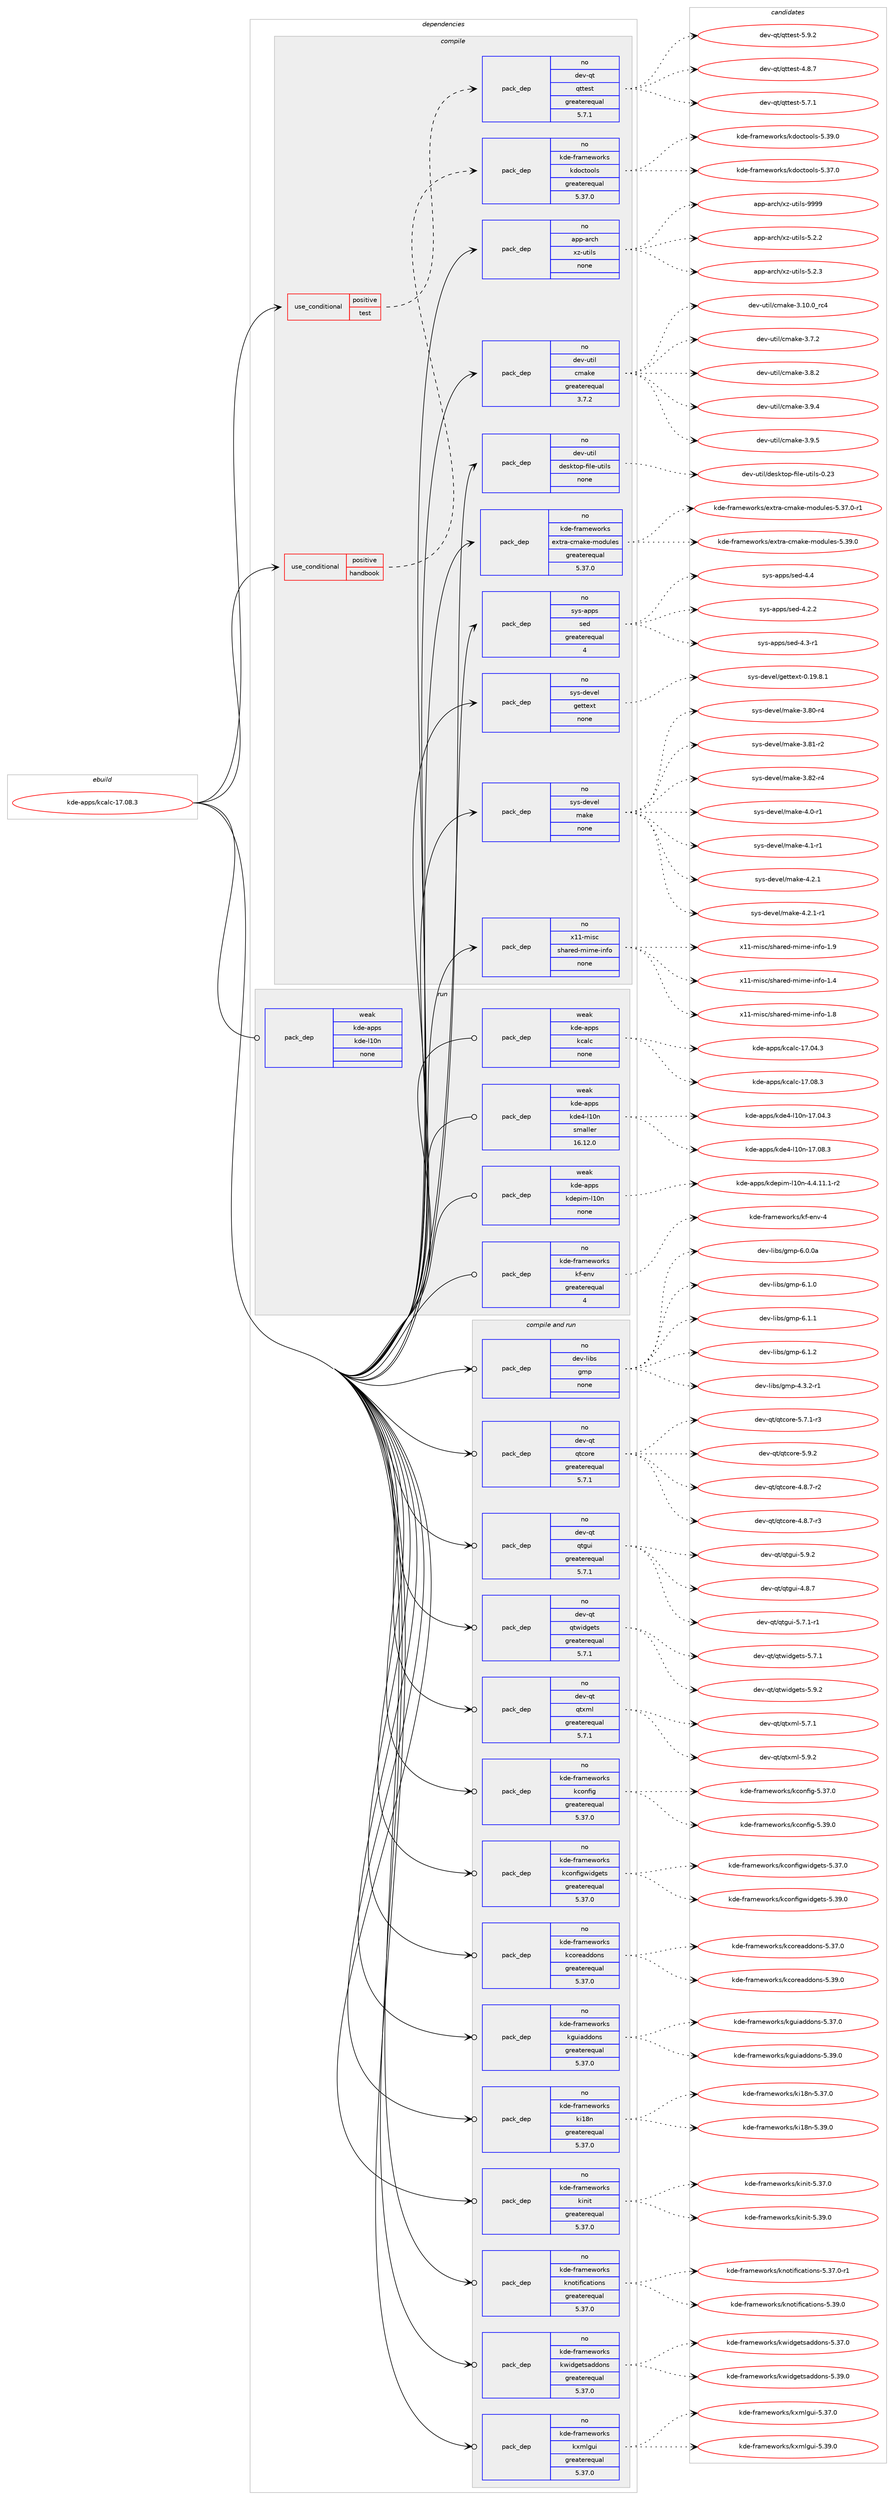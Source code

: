 digraph prolog {

# *************
# Graph options
# *************

newrank=true;
concentrate=true;
compound=true;
graph [rankdir=LR,fontname=Helvetica,fontsize=10,ranksep=1.5];#, ranksep=2.5, nodesep=0.2];
edge  [arrowhead=vee];
node  [fontname=Helvetica,fontsize=10];

# **********
# The ebuild
# **********

subgraph cluster_leftcol {
color=gray;
rank=same;
label=<<i>ebuild</i>>;
id [label="kde-apps/kcalc-17.08.3", color=red, width=4, href="../kde-apps/kcalc-17.08.3.svg"];
}

# ****************
# The dependencies
# ****************

subgraph cluster_midcol {
color=gray;
label=<<i>dependencies</i>>;
subgraph cluster_compile {
fillcolor="#eeeeee";
style=filled;
label=<<i>compile</i>>;
subgraph cond82593 {
dependency317386 [label=<<TABLE BORDER="0" CELLBORDER="1" CELLSPACING="0" CELLPADDING="4"><TR><TD ROWSPAN="3" CELLPADDING="10">use_conditional</TD></TR><TR><TD>positive</TD></TR><TR><TD>handbook</TD></TR></TABLE>>, shape=none, color=red];
subgraph pack229800 {
dependency317387 [label=<<TABLE BORDER="0" CELLBORDER="1" CELLSPACING="0" CELLPADDING="4" WIDTH="220"><TR><TD ROWSPAN="6" CELLPADDING="30">pack_dep</TD></TR><TR><TD WIDTH="110">no</TD></TR><TR><TD>kde-frameworks</TD></TR><TR><TD>kdoctools</TD></TR><TR><TD>greaterequal</TD></TR><TR><TD>5.37.0</TD></TR></TABLE>>, shape=none, color=blue];
}
dependency317386:e -> dependency317387:w [weight=20,style="dashed",arrowhead="vee"];
}
id:e -> dependency317386:w [weight=20,style="solid",arrowhead="vee"];
subgraph cond82594 {
dependency317388 [label=<<TABLE BORDER="0" CELLBORDER="1" CELLSPACING="0" CELLPADDING="4"><TR><TD ROWSPAN="3" CELLPADDING="10">use_conditional</TD></TR><TR><TD>positive</TD></TR><TR><TD>test</TD></TR></TABLE>>, shape=none, color=red];
subgraph pack229801 {
dependency317389 [label=<<TABLE BORDER="0" CELLBORDER="1" CELLSPACING="0" CELLPADDING="4" WIDTH="220"><TR><TD ROWSPAN="6" CELLPADDING="30">pack_dep</TD></TR><TR><TD WIDTH="110">no</TD></TR><TR><TD>dev-qt</TD></TR><TR><TD>qttest</TD></TR><TR><TD>greaterequal</TD></TR><TR><TD>5.7.1</TD></TR></TABLE>>, shape=none, color=blue];
}
dependency317388:e -> dependency317389:w [weight=20,style="dashed",arrowhead="vee"];
}
id:e -> dependency317388:w [weight=20,style="solid",arrowhead="vee"];
subgraph pack229802 {
dependency317390 [label=<<TABLE BORDER="0" CELLBORDER="1" CELLSPACING="0" CELLPADDING="4" WIDTH="220"><TR><TD ROWSPAN="6" CELLPADDING="30">pack_dep</TD></TR><TR><TD WIDTH="110">no</TD></TR><TR><TD>app-arch</TD></TR><TR><TD>xz-utils</TD></TR><TR><TD>none</TD></TR><TR><TD></TD></TR></TABLE>>, shape=none, color=blue];
}
id:e -> dependency317390:w [weight=20,style="solid",arrowhead="vee"];
subgraph pack229803 {
dependency317391 [label=<<TABLE BORDER="0" CELLBORDER="1" CELLSPACING="0" CELLPADDING="4" WIDTH="220"><TR><TD ROWSPAN="6" CELLPADDING="30">pack_dep</TD></TR><TR><TD WIDTH="110">no</TD></TR><TR><TD>dev-util</TD></TR><TR><TD>cmake</TD></TR><TR><TD>greaterequal</TD></TR><TR><TD>3.7.2</TD></TR></TABLE>>, shape=none, color=blue];
}
id:e -> dependency317391:w [weight=20,style="solid",arrowhead="vee"];
subgraph pack229804 {
dependency317392 [label=<<TABLE BORDER="0" CELLBORDER="1" CELLSPACING="0" CELLPADDING="4" WIDTH="220"><TR><TD ROWSPAN="6" CELLPADDING="30">pack_dep</TD></TR><TR><TD WIDTH="110">no</TD></TR><TR><TD>dev-util</TD></TR><TR><TD>desktop-file-utils</TD></TR><TR><TD>none</TD></TR><TR><TD></TD></TR></TABLE>>, shape=none, color=blue];
}
id:e -> dependency317392:w [weight=20,style="solid",arrowhead="vee"];
subgraph pack229805 {
dependency317393 [label=<<TABLE BORDER="0" CELLBORDER="1" CELLSPACING="0" CELLPADDING="4" WIDTH="220"><TR><TD ROWSPAN="6" CELLPADDING="30">pack_dep</TD></TR><TR><TD WIDTH="110">no</TD></TR><TR><TD>kde-frameworks</TD></TR><TR><TD>extra-cmake-modules</TD></TR><TR><TD>greaterequal</TD></TR><TR><TD>5.37.0</TD></TR></TABLE>>, shape=none, color=blue];
}
id:e -> dependency317393:w [weight=20,style="solid",arrowhead="vee"];
subgraph pack229806 {
dependency317394 [label=<<TABLE BORDER="0" CELLBORDER="1" CELLSPACING="0" CELLPADDING="4" WIDTH="220"><TR><TD ROWSPAN="6" CELLPADDING="30">pack_dep</TD></TR><TR><TD WIDTH="110">no</TD></TR><TR><TD>sys-apps</TD></TR><TR><TD>sed</TD></TR><TR><TD>greaterequal</TD></TR><TR><TD>4</TD></TR></TABLE>>, shape=none, color=blue];
}
id:e -> dependency317394:w [weight=20,style="solid",arrowhead="vee"];
subgraph pack229807 {
dependency317395 [label=<<TABLE BORDER="0" CELLBORDER="1" CELLSPACING="0" CELLPADDING="4" WIDTH="220"><TR><TD ROWSPAN="6" CELLPADDING="30">pack_dep</TD></TR><TR><TD WIDTH="110">no</TD></TR><TR><TD>sys-devel</TD></TR><TR><TD>gettext</TD></TR><TR><TD>none</TD></TR><TR><TD></TD></TR></TABLE>>, shape=none, color=blue];
}
id:e -> dependency317395:w [weight=20,style="solid",arrowhead="vee"];
subgraph pack229808 {
dependency317396 [label=<<TABLE BORDER="0" CELLBORDER="1" CELLSPACING="0" CELLPADDING="4" WIDTH="220"><TR><TD ROWSPAN="6" CELLPADDING="30">pack_dep</TD></TR><TR><TD WIDTH="110">no</TD></TR><TR><TD>sys-devel</TD></TR><TR><TD>make</TD></TR><TR><TD>none</TD></TR><TR><TD></TD></TR></TABLE>>, shape=none, color=blue];
}
id:e -> dependency317396:w [weight=20,style="solid",arrowhead="vee"];
subgraph pack229809 {
dependency317397 [label=<<TABLE BORDER="0" CELLBORDER="1" CELLSPACING="0" CELLPADDING="4" WIDTH="220"><TR><TD ROWSPAN="6" CELLPADDING="30">pack_dep</TD></TR><TR><TD WIDTH="110">no</TD></TR><TR><TD>x11-misc</TD></TR><TR><TD>shared-mime-info</TD></TR><TR><TD>none</TD></TR><TR><TD></TD></TR></TABLE>>, shape=none, color=blue];
}
id:e -> dependency317397:w [weight=20,style="solid",arrowhead="vee"];
}
subgraph cluster_compileandrun {
fillcolor="#eeeeee";
style=filled;
label=<<i>compile and run</i>>;
subgraph pack229810 {
dependency317398 [label=<<TABLE BORDER="0" CELLBORDER="1" CELLSPACING="0" CELLPADDING="4" WIDTH="220"><TR><TD ROWSPAN="6" CELLPADDING="30">pack_dep</TD></TR><TR><TD WIDTH="110">no</TD></TR><TR><TD>dev-libs</TD></TR><TR><TD>gmp</TD></TR><TR><TD>none</TD></TR><TR><TD></TD></TR></TABLE>>, shape=none, color=blue];
}
id:e -> dependency317398:w [weight=20,style="solid",arrowhead="odotvee"];
subgraph pack229811 {
dependency317399 [label=<<TABLE BORDER="0" CELLBORDER="1" CELLSPACING="0" CELLPADDING="4" WIDTH="220"><TR><TD ROWSPAN="6" CELLPADDING="30">pack_dep</TD></TR><TR><TD WIDTH="110">no</TD></TR><TR><TD>dev-qt</TD></TR><TR><TD>qtcore</TD></TR><TR><TD>greaterequal</TD></TR><TR><TD>5.7.1</TD></TR></TABLE>>, shape=none, color=blue];
}
id:e -> dependency317399:w [weight=20,style="solid",arrowhead="odotvee"];
subgraph pack229812 {
dependency317400 [label=<<TABLE BORDER="0" CELLBORDER="1" CELLSPACING="0" CELLPADDING="4" WIDTH="220"><TR><TD ROWSPAN="6" CELLPADDING="30">pack_dep</TD></TR><TR><TD WIDTH="110">no</TD></TR><TR><TD>dev-qt</TD></TR><TR><TD>qtgui</TD></TR><TR><TD>greaterequal</TD></TR><TR><TD>5.7.1</TD></TR></TABLE>>, shape=none, color=blue];
}
id:e -> dependency317400:w [weight=20,style="solid",arrowhead="odotvee"];
subgraph pack229813 {
dependency317401 [label=<<TABLE BORDER="0" CELLBORDER="1" CELLSPACING="0" CELLPADDING="4" WIDTH="220"><TR><TD ROWSPAN="6" CELLPADDING="30">pack_dep</TD></TR><TR><TD WIDTH="110">no</TD></TR><TR><TD>dev-qt</TD></TR><TR><TD>qtwidgets</TD></TR><TR><TD>greaterequal</TD></TR><TR><TD>5.7.1</TD></TR></TABLE>>, shape=none, color=blue];
}
id:e -> dependency317401:w [weight=20,style="solid",arrowhead="odotvee"];
subgraph pack229814 {
dependency317402 [label=<<TABLE BORDER="0" CELLBORDER="1" CELLSPACING="0" CELLPADDING="4" WIDTH="220"><TR><TD ROWSPAN="6" CELLPADDING="30">pack_dep</TD></TR><TR><TD WIDTH="110">no</TD></TR><TR><TD>dev-qt</TD></TR><TR><TD>qtxml</TD></TR><TR><TD>greaterequal</TD></TR><TR><TD>5.7.1</TD></TR></TABLE>>, shape=none, color=blue];
}
id:e -> dependency317402:w [weight=20,style="solid",arrowhead="odotvee"];
subgraph pack229815 {
dependency317403 [label=<<TABLE BORDER="0" CELLBORDER="1" CELLSPACING="0" CELLPADDING="4" WIDTH="220"><TR><TD ROWSPAN="6" CELLPADDING="30">pack_dep</TD></TR><TR><TD WIDTH="110">no</TD></TR><TR><TD>kde-frameworks</TD></TR><TR><TD>kconfig</TD></TR><TR><TD>greaterequal</TD></TR><TR><TD>5.37.0</TD></TR></TABLE>>, shape=none, color=blue];
}
id:e -> dependency317403:w [weight=20,style="solid",arrowhead="odotvee"];
subgraph pack229816 {
dependency317404 [label=<<TABLE BORDER="0" CELLBORDER="1" CELLSPACING="0" CELLPADDING="4" WIDTH="220"><TR><TD ROWSPAN="6" CELLPADDING="30">pack_dep</TD></TR><TR><TD WIDTH="110">no</TD></TR><TR><TD>kde-frameworks</TD></TR><TR><TD>kconfigwidgets</TD></TR><TR><TD>greaterequal</TD></TR><TR><TD>5.37.0</TD></TR></TABLE>>, shape=none, color=blue];
}
id:e -> dependency317404:w [weight=20,style="solid",arrowhead="odotvee"];
subgraph pack229817 {
dependency317405 [label=<<TABLE BORDER="0" CELLBORDER="1" CELLSPACING="0" CELLPADDING="4" WIDTH="220"><TR><TD ROWSPAN="6" CELLPADDING="30">pack_dep</TD></TR><TR><TD WIDTH="110">no</TD></TR><TR><TD>kde-frameworks</TD></TR><TR><TD>kcoreaddons</TD></TR><TR><TD>greaterequal</TD></TR><TR><TD>5.37.0</TD></TR></TABLE>>, shape=none, color=blue];
}
id:e -> dependency317405:w [weight=20,style="solid",arrowhead="odotvee"];
subgraph pack229818 {
dependency317406 [label=<<TABLE BORDER="0" CELLBORDER="1" CELLSPACING="0" CELLPADDING="4" WIDTH="220"><TR><TD ROWSPAN="6" CELLPADDING="30">pack_dep</TD></TR><TR><TD WIDTH="110">no</TD></TR><TR><TD>kde-frameworks</TD></TR><TR><TD>kguiaddons</TD></TR><TR><TD>greaterequal</TD></TR><TR><TD>5.37.0</TD></TR></TABLE>>, shape=none, color=blue];
}
id:e -> dependency317406:w [weight=20,style="solid",arrowhead="odotvee"];
subgraph pack229819 {
dependency317407 [label=<<TABLE BORDER="0" CELLBORDER="1" CELLSPACING="0" CELLPADDING="4" WIDTH="220"><TR><TD ROWSPAN="6" CELLPADDING="30">pack_dep</TD></TR><TR><TD WIDTH="110">no</TD></TR><TR><TD>kde-frameworks</TD></TR><TR><TD>ki18n</TD></TR><TR><TD>greaterequal</TD></TR><TR><TD>5.37.0</TD></TR></TABLE>>, shape=none, color=blue];
}
id:e -> dependency317407:w [weight=20,style="solid",arrowhead="odotvee"];
subgraph pack229820 {
dependency317408 [label=<<TABLE BORDER="0" CELLBORDER="1" CELLSPACING="0" CELLPADDING="4" WIDTH="220"><TR><TD ROWSPAN="6" CELLPADDING="30">pack_dep</TD></TR><TR><TD WIDTH="110">no</TD></TR><TR><TD>kde-frameworks</TD></TR><TR><TD>kinit</TD></TR><TR><TD>greaterequal</TD></TR><TR><TD>5.37.0</TD></TR></TABLE>>, shape=none, color=blue];
}
id:e -> dependency317408:w [weight=20,style="solid",arrowhead="odotvee"];
subgraph pack229821 {
dependency317409 [label=<<TABLE BORDER="0" CELLBORDER="1" CELLSPACING="0" CELLPADDING="4" WIDTH="220"><TR><TD ROWSPAN="6" CELLPADDING="30">pack_dep</TD></TR><TR><TD WIDTH="110">no</TD></TR><TR><TD>kde-frameworks</TD></TR><TR><TD>knotifications</TD></TR><TR><TD>greaterequal</TD></TR><TR><TD>5.37.0</TD></TR></TABLE>>, shape=none, color=blue];
}
id:e -> dependency317409:w [weight=20,style="solid",arrowhead="odotvee"];
subgraph pack229822 {
dependency317410 [label=<<TABLE BORDER="0" CELLBORDER="1" CELLSPACING="0" CELLPADDING="4" WIDTH="220"><TR><TD ROWSPAN="6" CELLPADDING="30">pack_dep</TD></TR><TR><TD WIDTH="110">no</TD></TR><TR><TD>kde-frameworks</TD></TR><TR><TD>kwidgetsaddons</TD></TR><TR><TD>greaterequal</TD></TR><TR><TD>5.37.0</TD></TR></TABLE>>, shape=none, color=blue];
}
id:e -> dependency317410:w [weight=20,style="solid",arrowhead="odotvee"];
subgraph pack229823 {
dependency317411 [label=<<TABLE BORDER="0" CELLBORDER="1" CELLSPACING="0" CELLPADDING="4" WIDTH="220"><TR><TD ROWSPAN="6" CELLPADDING="30">pack_dep</TD></TR><TR><TD WIDTH="110">no</TD></TR><TR><TD>kde-frameworks</TD></TR><TR><TD>kxmlgui</TD></TR><TR><TD>greaterequal</TD></TR><TR><TD>5.37.0</TD></TR></TABLE>>, shape=none, color=blue];
}
id:e -> dependency317411:w [weight=20,style="solid",arrowhead="odotvee"];
}
subgraph cluster_run {
fillcolor="#eeeeee";
style=filled;
label=<<i>run</i>>;
subgraph pack229824 {
dependency317412 [label=<<TABLE BORDER="0" CELLBORDER="1" CELLSPACING="0" CELLPADDING="4" WIDTH="220"><TR><TD ROWSPAN="6" CELLPADDING="30">pack_dep</TD></TR><TR><TD WIDTH="110">no</TD></TR><TR><TD>kde-frameworks</TD></TR><TR><TD>kf-env</TD></TR><TR><TD>greaterequal</TD></TR><TR><TD>4</TD></TR></TABLE>>, shape=none, color=blue];
}
id:e -> dependency317412:w [weight=20,style="solid",arrowhead="odot"];
subgraph pack229825 {
dependency317413 [label=<<TABLE BORDER="0" CELLBORDER="1" CELLSPACING="0" CELLPADDING="4" WIDTH="220"><TR><TD ROWSPAN="6" CELLPADDING="30">pack_dep</TD></TR><TR><TD WIDTH="110">weak</TD></TR><TR><TD>kde-apps</TD></TR><TR><TD>kcalc</TD></TR><TR><TD>none</TD></TR><TR><TD></TD></TR></TABLE>>, shape=none, color=blue];
}
id:e -> dependency317413:w [weight=20,style="solid",arrowhead="odot"];
subgraph pack229826 {
dependency317414 [label=<<TABLE BORDER="0" CELLBORDER="1" CELLSPACING="0" CELLPADDING="4" WIDTH="220"><TR><TD ROWSPAN="6" CELLPADDING="30">pack_dep</TD></TR><TR><TD WIDTH="110">weak</TD></TR><TR><TD>kde-apps</TD></TR><TR><TD>kde-l10n</TD></TR><TR><TD>none</TD></TR><TR><TD></TD></TR></TABLE>>, shape=none, color=blue];
}
id:e -> dependency317414:w [weight=20,style="solid",arrowhead="odot"];
subgraph pack229827 {
dependency317415 [label=<<TABLE BORDER="0" CELLBORDER="1" CELLSPACING="0" CELLPADDING="4" WIDTH="220"><TR><TD ROWSPAN="6" CELLPADDING="30">pack_dep</TD></TR><TR><TD WIDTH="110">weak</TD></TR><TR><TD>kde-apps</TD></TR><TR><TD>kde4-l10n</TD></TR><TR><TD>smaller</TD></TR><TR><TD>16.12.0</TD></TR></TABLE>>, shape=none, color=blue];
}
id:e -> dependency317415:w [weight=20,style="solid",arrowhead="odot"];
subgraph pack229828 {
dependency317416 [label=<<TABLE BORDER="0" CELLBORDER="1" CELLSPACING="0" CELLPADDING="4" WIDTH="220"><TR><TD ROWSPAN="6" CELLPADDING="30">pack_dep</TD></TR><TR><TD WIDTH="110">weak</TD></TR><TR><TD>kde-apps</TD></TR><TR><TD>kdepim-l10n</TD></TR><TR><TD>none</TD></TR><TR><TD></TD></TR></TABLE>>, shape=none, color=blue];
}
id:e -> dependency317416:w [weight=20,style="solid",arrowhead="odot"];
}
}

# **************
# The candidates
# **************

subgraph cluster_choices {
rank=same;
color=gray;
label=<<i>candidates</i>>;

subgraph choice229800 {
color=black;
nodesep=1;
choice1071001014510211497109101119111114107115471071001119911611111110811545534651554648 [label="kde-frameworks/kdoctools-5.37.0", color=red, width=4,href="../kde-frameworks/kdoctools-5.37.0.svg"];
choice1071001014510211497109101119111114107115471071001119911611111110811545534651574648 [label="kde-frameworks/kdoctools-5.39.0", color=red, width=4,href="../kde-frameworks/kdoctools-5.39.0.svg"];
dependency317387:e -> choice1071001014510211497109101119111114107115471071001119911611111110811545534651554648:w [style=dotted,weight="100"];
dependency317387:e -> choice1071001014510211497109101119111114107115471071001119911611111110811545534651574648:w [style=dotted,weight="100"];
}
subgraph choice229801 {
color=black;
nodesep=1;
choice1001011184511311647113116116101115116455246564655 [label="dev-qt/qttest-4.8.7", color=red, width=4,href="../dev-qt/qttest-4.8.7.svg"];
choice1001011184511311647113116116101115116455346554649 [label="dev-qt/qttest-5.7.1", color=red, width=4,href="../dev-qt/qttest-5.7.1.svg"];
choice1001011184511311647113116116101115116455346574650 [label="dev-qt/qttest-5.9.2", color=red, width=4,href="../dev-qt/qttest-5.9.2.svg"];
dependency317389:e -> choice1001011184511311647113116116101115116455246564655:w [style=dotted,weight="100"];
dependency317389:e -> choice1001011184511311647113116116101115116455346554649:w [style=dotted,weight="100"];
dependency317389:e -> choice1001011184511311647113116116101115116455346574650:w [style=dotted,weight="100"];
}
subgraph choice229802 {
color=black;
nodesep=1;
choice971121124597114991044712012245117116105108115455346504650 [label="app-arch/xz-utils-5.2.2", color=red, width=4,href="../app-arch/xz-utils-5.2.2.svg"];
choice971121124597114991044712012245117116105108115455346504651 [label="app-arch/xz-utils-5.2.3", color=red, width=4,href="../app-arch/xz-utils-5.2.3.svg"];
choice9711211245971149910447120122451171161051081154557575757 [label="app-arch/xz-utils-9999", color=red, width=4,href="../app-arch/xz-utils-9999.svg"];
dependency317390:e -> choice971121124597114991044712012245117116105108115455346504650:w [style=dotted,weight="100"];
dependency317390:e -> choice971121124597114991044712012245117116105108115455346504651:w [style=dotted,weight="100"];
dependency317390:e -> choice9711211245971149910447120122451171161051081154557575757:w [style=dotted,weight="100"];
}
subgraph choice229803 {
color=black;
nodesep=1;
choice1001011184511711610510847991099710710145514649484648951149952 [label="dev-util/cmake-3.10.0_rc4", color=red, width=4,href="../dev-util/cmake-3.10.0_rc4.svg"];
choice10010111845117116105108479910997107101455146554650 [label="dev-util/cmake-3.7.2", color=red, width=4,href="../dev-util/cmake-3.7.2.svg"];
choice10010111845117116105108479910997107101455146564650 [label="dev-util/cmake-3.8.2", color=red, width=4,href="../dev-util/cmake-3.8.2.svg"];
choice10010111845117116105108479910997107101455146574652 [label="dev-util/cmake-3.9.4", color=red, width=4,href="../dev-util/cmake-3.9.4.svg"];
choice10010111845117116105108479910997107101455146574653 [label="dev-util/cmake-3.9.5", color=red, width=4,href="../dev-util/cmake-3.9.5.svg"];
dependency317391:e -> choice1001011184511711610510847991099710710145514649484648951149952:w [style=dotted,weight="100"];
dependency317391:e -> choice10010111845117116105108479910997107101455146554650:w [style=dotted,weight="100"];
dependency317391:e -> choice10010111845117116105108479910997107101455146564650:w [style=dotted,weight="100"];
dependency317391:e -> choice10010111845117116105108479910997107101455146574652:w [style=dotted,weight="100"];
dependency317391:e -> choice10010111845117116105108479910997107101455146574653:w [style=dotted,weight="100"];
}
subgraph choice229804 {
color=black;
nodesep=1;
choice100101118451171161051084710010111510711611111245102105108101451171161051081154548465051 [label="dev-util/desktop-file-utils-0.23", color=red, width=4,href="../dev-util/desktop-file-utils-0.23.svg"];
dependency317392:e -> choice100101118451171161051084710010111510711611111245102105108101451171161051081154548465051:w [style=dotted,weight="100"];
}
subgraph choice229805 {
color=black;
nodesep=1;
choice1071001014510211497109101119111114107115471011201161149745991099710710145109111100117108101115455346515546484511449 [label="kde-frameworks/extra-cmake-modules-5.37.0-r1", color=red, width=4,href="../kde-frameworks/extra-cmake-modules-5.37.0-r1.svg"];
choice107100101451021149710910111911111410711547101120116114974599109971071014510911110011710810111545534651574648 [label="kde-frameworks/extra-cmake-modules-5.39.0", color=red, width=4,href="../kde-frameworks/extra-cmake-modules-5.39.0.svg"];
dependency317393:e -> choice1071001014510211497109101119111114107115471011201161149745991099710710145109111100117108101115455346515546484511449:w [style=dotted,weight="100"];
dependency317393:e -> choice107100101451021149710910111911111410711547101120116114974599109971071014510911110011710810111545534651574648:w [style=dotted,weight="100"];
}
subgraph choice229806 {
color=black;
nodesep=1;
choice115121115459711211211547115101100455246504650 [label="sys-apps/sed-4.2.2", color=red, width=4,href="../sys-apps/sed-4.2.2.svg"];
choice115121115459711211211547115101100455246514511449 [label="sys-apps/sed-4.3-r1", color=red, width=4,href="../sys-apps/sed-4.3-r1.svg"];
choice11512111545971121121154711510110045524652 [label="sys-apps/sed-4.4", color=red, width=4,href="../sys-apps/sed-4.4.svg"];
dependency317394:e -> choice115121115459711211211547115101100455246504650:w [style=dotted,weight="100"];
dependency317394:e -> choice115121115459711211211547115101100455246514511449:w [style=dotted,weight="100"];
dependency317394:e -> choice11512111545971121121154711510110045524652:w [style=dotted,weight="100"];
}
subgraph choice229807 {
color=black;
nodesep=1;
choice1151211154510010111810110847103101116116101120116454846495746564649 [label="sys-devel/gettext-0.19.8.1", color=red, width=4,href="../sys-devel/gettext-0.19.8.1.svg"];
dependency317395:e -> choice1151211154510010111810110847103101116116101120116454846495746564649:w [style=dotted,weight="100"];
}
subgraph choice229808 {
color=black;
nodesep=1;
choice11512111545100101118101108471099710710145514656484511452 [label="sys-devel/make-3.80-r4", color=red, width=4,href="../sys-devel/make-3.80-r4.svg"];
choice11512111545100101118101108471099710710145514656494511450 [label="sys-devel/make-3.81-r2", color=red, width=4,href="../sys-devel/make-3.81-r2.svg"];
choice11512111545100101118101108471099710710145514656504511452 [label="sys-devel/make-3.82-r4", color=red, width=4,href="../sys-devel/make-3.82-r4.svg"];
choice115121115451001011181011084710997107101455246484511449 [label="sys-devel/make-4.0-r1", color=red, width=4,href="../sys-devel/make-4.0-r1.svg"];
choice115121115451001011181011084710997107101455246494511449 [label="sys-devel/make-4.1-r1", color=red, width=4,href="../sys-devel/make-4.1-r1.svg"];
choice115121115451001011181011084710997107101455246504649 [label="sys-devel/make-4.2.1", color=red, width=4,href="../sys-devel/make-4.2.1.svg"];
choice1151211154510010111810110847109971071014552465046494511449 [label="sys-devel/make-4.2.1-r1", color=red, width=4,href="../sys-devel/make-4.2.1-r1.svg"];
dependency317396:e -> choice11512111545100101118101108471099710710145514656484511452:w [style=dotted,weight="100"];
dependency317396:e -> choice11512111545100101118101108471099710710145514656494511450:w [style=dotted,weight="100"];
dependency317396:e -> choice11512111545100101118101108471099710710145514656504511452:w [style=dotted,weight="100"];
dependency317396:e -> choice115121115451001011181011084710997107101455246484511449:w [style=dotted,weight="100"];
dependency317396:e -> choice115121115451001011181011084710997107101455246494511449:w [style=dotted,weight="100"];
dependency317396:e -> choice115121115451001011181011084710997107101455246504649:w [style=dotted,weight="100"];
dependency317396:e -> choice1151211154510010111810110847109971071014552465046494511449:w [style=dotted,weight="100"];
}
subgraph choice229809 {
color=black;
nodesep=1;
choice120494945109105115994711510497114101100451091051091014510511010211145494652 [label="x11-misc/shared-mime-info-1.4", color=red, width=4,href="../x11-misc/shared-mime-info-1.4.svg"];
choice120494945109105115994711510497114101100451091051091014510511010211145494656 [label="x11-misc/shared-mime-info-1.8", color=red, width=4,href="../x11-misc/shared-mime-info-1.8.svg"];
choice120494945109105115994711510497114101100451091051091014510511010211145494657 [label="x11-misc/shared-mime-info-1.9", color=red, width=4,href="../x11-misc/shared-mime-info-1.9.svg"];
dependency317397:e -> choice120494945109105115994711510497114101100451091051091014510511010211145494652:w [style=dotted,weight="100"];
dependency317397:e -> choice120494945109105115994711510497114101100451091051091014510511010211145494656:w [style=dotted,weight="100"];
dependency317397:e -> choice120494945109105115994711510497114101100451091051091014510511010211145494657:w [style=dotted,weight="100"];
}
subgraph choice229810 {
color=black;
nodesep=1;
choice1001011184510810598115471031091124552465146504511449 [label="dev-libs/gmp-4.3.2-r1", color=red, width=4,href="../dev-libs/gmp-4.3.2-r1.svg"];
choice10010111845108105981154710310911245544648464897 [label="dev-libs/gmp-6.0.0a", color=red, width=4,href="../dev-libs/gmp-6.0.0a.svg"];
choice100101118451081059811547103109112455446494648 [label="dev-libs/gmp-6.1.0", color=red, width=4,href="../dev-libs/gmp-6.1.0.svg"];
choice100101118451081059811547103109112455446494649 [label="dev-libs/gmp-6.1.1", color=red, width=4,href="../dev-libs/gmp-6.1.1.svg"];
choice100101118451081059811547103109112455446494650 [label="dev-libs/gmp-6.1.2", color=red, width=4,href="../dev-libs/gmp-6.1.2.svg"];
dependency317398:e -> choice1001011184510810598115471031091124552465146504511449:w [style=dotted,weight="100"];
dependency317398:e -> choice10010111845108105981154710310911245544648464897:w [style=dotted,weight="100"];
dependency317398:e -> choice100101118451081059811547103109112455446494648:w [style=dotted,weight="100"];
dependency317398:e -> choice100101118451081059811547103109112455446494649:w [style=dotted,weight="100"];
dependency317398:e -> choice100101118451081059811547103109112455446494650:w [style=dotted,weight="100"];
}
subgraph choice229811 {
color=black;
nodesep=1;
choice1001011184511311647113116991111141014552465646554511450 [label="dev-qt/qtcore-4.8.7-r2", color=red, width=4,href="../dev-qt/qtcore-4.8.7-r2.svg"];
choice1001011184511311647113116991111141014552465646554511451 [label="dev-qt/qtcore-4.8.7-r3", color=red, width=4,href="../dev-qt/qtcore-4.8.7-r3.svg"];
choice1001011184511311647113116991111141014553465546494511451 [label="dev-qt/qtcore-5.7.1-r3", color=red, width=4,href="../dev-qt/qtcore-5.7.1-r3.svg"];
choice100101118451131164711311699111114101455346574650 [label="dev-qt/qtcore-5.9.2", color=red, width=4,href="../dev-qt/qtcore-5.9.2.svg"];
dependency317399:e -> choice1001011184511311647113116991111141014552465646554511450:w [style=dotted,weight="100"];
dependency317399:e -> choice1001011184511311647113116991111141014552465646554511451:w [style=dotted,weight="100"];
dependency317399:e -> choice1001011184511311647113116991111141014553465546494511451:w [style=dotted,weight="100"];
dependency317399:e -> choice100101118451131164711311699111114101455346574650:w [style=dotted,weight="100"];
}
subgraph choice229812 {
color=black;
nodesep=1;
choice1001011184511311647113116103117105455246564655 [label="dev-qt/qtgui-4.8.7", color=red, width=4,href="../dev-qt/qtgui-4.8.7.svg"];
choice10010111845113116471131161031171054553465546494511449 [label="dev-qt/qtgui-5.7.1-r1", color=red, width=4,href="../dev-qt/qtgui-5.7.1-r1.svg"];
choice1001011184511311647113116103117105455346574650 [label="dev-qt/qtgui-5.9.2", color=red, width=4,href="../dev-qt/qtgui-5.9.2.svg"];
dependency317400:e -> choice1001011184511311647113116103117105455246564655:w [style=dotted,weight="100"];
dependency317400:e -> choice10010111845113116471131161031171054553465546494511449:w [style=dotted,weight="100"];
dependency317400:e -> choice1001011184511311647113116103117105455346574650:w [style=dotted,weight="100"];
}
subgraph choice229813 {
color=black;
nodesep=1;
choice1001011184511311647113116119105100103101116115455346554649 [label="dev-qt/qtwidgets-5.7.1", color=red, width=4,href="../dev-qt/qtwidgets-5.7.1.svg"];
choice1001011184511311647113116119105100103101116115455346574650 [label="dev-qt/qtwidgets-5.9.2", color=red, width=4,href="../dev-qt/qtwidgets-5.9.2.svg"];
dependency317401:e -> choice1001011184511311647113116119105100103101116115455346554649:w [style=dotted,weight="100"];
dependency317401:e -> choice1001011184511311647113116119105100103101116115455346574650:w [style=dotted,weight="100"];
}
subgraph choice229814 {
color=black;
nodesep=1;
choice1001011184511311647113116120109108455346554649 [label="dev-qt/qtxml-5.7.1", color=red, width=4,href="../dev-qt/qtxml-5.7.1.svg"];
choice1001011184511311647113116120109108455346574650 [label="dev-qt/qtxml-5.9.2", color=red, width=4,href="../dev-qt/qtxml-5.9.2.svg"];
dependency317402:e -> choice1001011184511311647113116120109108455346554649:w [style=dotted,weight="100"];
dependency317402:e -> choice1001011184511311647113116120109108455346574650:w [style=dotted,weight="100"];
}
subgraph choice229815 {
color=black;
nodesep=1;
choice1071001014510211497109101119111114107115471079911111010210510345534651554648 [label="kde-frameworks/kconfig-5.37.0", color=red, width=4,href="../kde-frameworks/kconfig-5.37.0.svg"];
choice1071001014510211497109101119111114107115471079911111010210510345534651574648 [label="kde-frameworks/kconfig-5.39.0", color=red, width=4,href="../kde-frameworks/kconfig-5.39.0.svg"];
dependency317403:e -> choice1071001014510211497109101119111114107115471079911111010210510345534651554648:w [style=dotted,weight="100"];
dependency317403:e -> choice1071001014510211497109101119111114107115471079911111010210510345534651574648:w [style=dotted,weight="100"];
}
subgraph choice229816 {
color=black;
nodesep=1;
choice1071001014510211497109101119111114107115471079911111010210510311910510010310111611545534651554648 [label="kde-frameworks/kconfigwidgets-5.37.0", color=red, width=4,href="../kde-frameworks/kconfigwidgets-5.37.0.svg"];
choice1071001014510211497109101119111114107115471079911111010210510311910510010310111611545534651574648 [label="kde-frameworks/kconfigwidgets-5.39.0", color=red, width=4,href="../kde-frameworks/kconfigwidgets-5.39.0.svg"];
dependency317404:e -> choice1071001014510211497109101119111114107115471079911111010210510311910510010310111611545534651554648:w [style=dotted,weight="100"];
dependency317404:e -> choice1071001014510211497109101119111114107115471079911111010210510311910510010310111611545534651574648:w [style=dotted,weight="100"];
}
subgraph choice229817 {
color=black;
nodesep=1;
choice107100101451021149710910111911111410711547107991111141019710010011111011545534651554648 [label="kde-frameworks/kcoreaddons-5.37.0", color=red, width=4,href="../kde-frameworks/kcoreaddons-5.37.0.svg"];
choice107100101451021149710910111911111410711547107991111141019710010011111011545534651574648 [label="kde-frameworks/kcoreaddons-5.39.0", color=red, width=4,href="../kde-frameworks/kcoreaddons-5.39.0.svg"];
dependency317405:e -> choice107100101451021149710910111911111410711547107991111141019710010011111011545534651554648:w [style=dotted,weight="100"];
dependency317405:e -> choice107100101451021149710910111911111410711547107991111141019710010011111011545534651574648:w [style=dotted,weight="100"];
}
subgraph choice229818 {
color=black;
nodesep=1;
choice1071001014510211497109101119111114107115471071031171059710010011111011545534651554648 [label="kde-frameworks/kguiaddons-5.37.0", color=red, width=4,href="../kde-frameworks/kguiaddons-5.37.0.svg"];
choice1071001014510211497109101119111114107115471071031171059710010011111011545534651574648 [label="kde-frameworks/kguiaddons-5.39.0", color=red, width=4,href="../kde-frameworks/kguiaddons-5.39.0.svg"];
dependency317406:e -> choice1071001014510211497109101119111114107115471071031171059710010011111011545534651554648:w [style=dotted,weight="100"];
dependency317406:e -> choice1071001014510211497109101119111114107115471071031171059710010011111011545534651574648:w [style=dotted,weight="100"];
}
subgraph choice229819 {
color=black;
nodesep=1;
choice107100101451021149710910111911111410711547107105495611045534651554648 [label="kde-frameworks/ki18n-5.37.0", color=red, width=4,href="../kde-frameworks/ki18n-5.37.0.svg"];
choice107100101451021149710910111911111410711547107105495611045534651574648 [label="kde-frameworks/ki18n-5.39.0", color=red, width=4,href="../kde-frameworks/ki18n-5.39.0.svg"];
dependency317407:e -> choice107100101451021149710910111911111410711547107105495611045534651554648:w [style=dotted,weight="100"];
dependency317407:e -> choice107100101451021149710910111911111410711547107105495611045534651574648:w [style=dotted,weight="100"];
}
subgraph choice229820 {
color=black;
nodesep=1;
choice10710010145102114971091011191111141071154710710511010511645534651554648 [label="kde-frameworks/kinit-5.37.0", color=red, width=4,href="../kde-frameworks/kinit-5.37.0.svg"];
choice10710010145102114971091011191111141071154710710511010511645534651574648 [label="kde-frameworks/kinit-5.39.0", color=red, width=4,href="../kde-frameworks/kinit-5.39.0.svg"];
dependency317408:e -> choice10710010145102114971091011191111141071154710710511010511645534651554648:w [style=dotted,weight="100"];
dependency317408:e -> choice10710010145102114971091011191111141071154710710511010511645534651574648:w [style=dotted,weight="100"];
}
subgraph choice229821 {
color=black;
nodesep=1;
choice1071001014510211497109101119111114107115471071101111161051021059997116105111110115455346515546484511449 [label="kde-frameworks/knotifications-5.37.0-r1", color=red, width=4,href="../kde-frameworks/knotifications-5.37.0-r1.svg"];
choice107100101451021149710910111911111410711547107110111116105102105999711610511111011545534651574648 [label="kde-frameworks/knotifications-5.39.0", color=red, width=4,href="../kde-frameworks/knotifications-5.39.0.svg"];
dependency317409:e -> choice1071001014510211497109101119111114107115471071101111161051021059997116105111110115455346515546484511449:w [style=dotted,weight="100"];
dependency317409:e -> choice107100101451021149710910111911111410711547107110111116105102105999711610511111011545534651574648:w [style=dotted,weight="100"];
}
subgraph choice229822 {
color=black;
nodesep=1;
choice1071001014510211497109101119111114107115471071191051001031011161159710010011111011545534651554648 [label="kde-frameworks/kwidgetsaddons-5.37.0", color=red, width=4,href="../kde-frameworks/kwidgetsaddons-5.37.0.svg"];
choice1071001014510211497109101119111114107115471071191051001031011161159710010011111011545534651574648 [label="kde-frameworks/kwidgetsaddons-5.39.0", color=red, width=4,href="../kde-frameworks/kwidgetsaddons-5.39.0.svg"];
dependency317410:e -> choice1071001014510211497109101119111114107115471071191051001031011161159710010011111011545534651554648:w [style=dotted,weight="100"];
dependency317410:e -> choice1071001014510211497109101119111114107115471071191051001031011161159710010011111011545534651574648:w [style=dotted,weight="100"];
}
subgraph choice229823 {
color=black;
nodesep=1;
choice10710010145102114971091011191111141071154710712010910810311710545534651554648 [label="kde-frameworks/kxmlgui-5.37.0", color=red, width=4,href="../kde-frameworks/kxmlgui-5.37.0.svg"];
choice10710010145102114971091011191111141071154710712010910810311710545534651574648 [label="kde-frameworks/kxmlgui-5.39.0", color=red, width=4,href="../kde-frameworks/kxmlgui-5.39.0.svg"];
dependency317411:e -> choice10710010145102114971091011191111141071154710712010910810311710545534651554648:w [style=dotted,weight="100"];
dependency317411:e -> choice10710010145102114971091011191111141071154710712010910810311710545534651574648:w [style=dotted,weight="100"];
}
subgraph choice229824 {
color=black;
nodesep=1;
choice107100101451021149710910111911111410711547107102451011101184552 [label="kde-frameworks/kf-env-4", color=red, width=4,href="../kde-frameworks/kf-env-4.svg"];
dependency317412:e -> choice107100101451021149710910111911111410711547107102451011101184552:w [style=dotted,weight="100"];
}
subgraph choice229825 {
color=black;
nodesep=1;
choice1071001014597112112115471079997108994549554648524651 [label="kde-apps/kcalc-17.04.3", color=red, width=4,href="../kde-apps/kcalc-17.04.3.svg"];
choice1071001014597112112115471079997108994549554648564651 [label="kde-apps/kcalc-17.08.3", color=red, width=4,href="../kde-apps/kcalc-17.08.3.svg"];
dependency317413:e -> choice1071001014597112112115471079997108994549554648524651:w [style=dotted,weight="100"];
dependency317413:e -> choice1071001014597112112115471079997108994549554648564651:w [style=dotted,weight="100"];
}
subgraph choice229826 {
color=black;
nodesep=1;
}
subgraph choice229827 {
color=black;
nodesep=1;
choice107100101459711211211547107100101524510849481104549554648524651 [label="kde-apps/kde4-l10n-17.04.3", color=red, width=4,href="../kde-apps/kde4-l10n-17.04.3.svg"];
choice107100101459711211211547107100101524510849481104549554648564651 [label="kde-apps/kde4-l10n-17.08.3", color=red, width=4,href="../kde-apps/kde4-l10n-17.08.3.svg"];
dependency317415:e -> choice107100101459711211211547107100101524510849481104549554648524651:w [style=dotted,weight="100"];
dependency317415:e -> choice107100101459711211211547107100101524510849481104549554648564651:w [style=dotted,weight="100"];
}
subgraph choice229828 {
color=black;
nodesep=1;
choice1071001014597112112115471071001011121051094510849481104552465246494946494511450 [label="kde-apps/kdepim-l10n-4.4.11.1-r2", color=red, width=4,href="../kde-apps/kdepim-l10n-4.4.11.1-r2.svg"];
dependency317416:e -> choice1071001014597112112115471071001011121051094510849481104552465246494946494511450:w [style=dotted,weight="100"];
}
}

}

